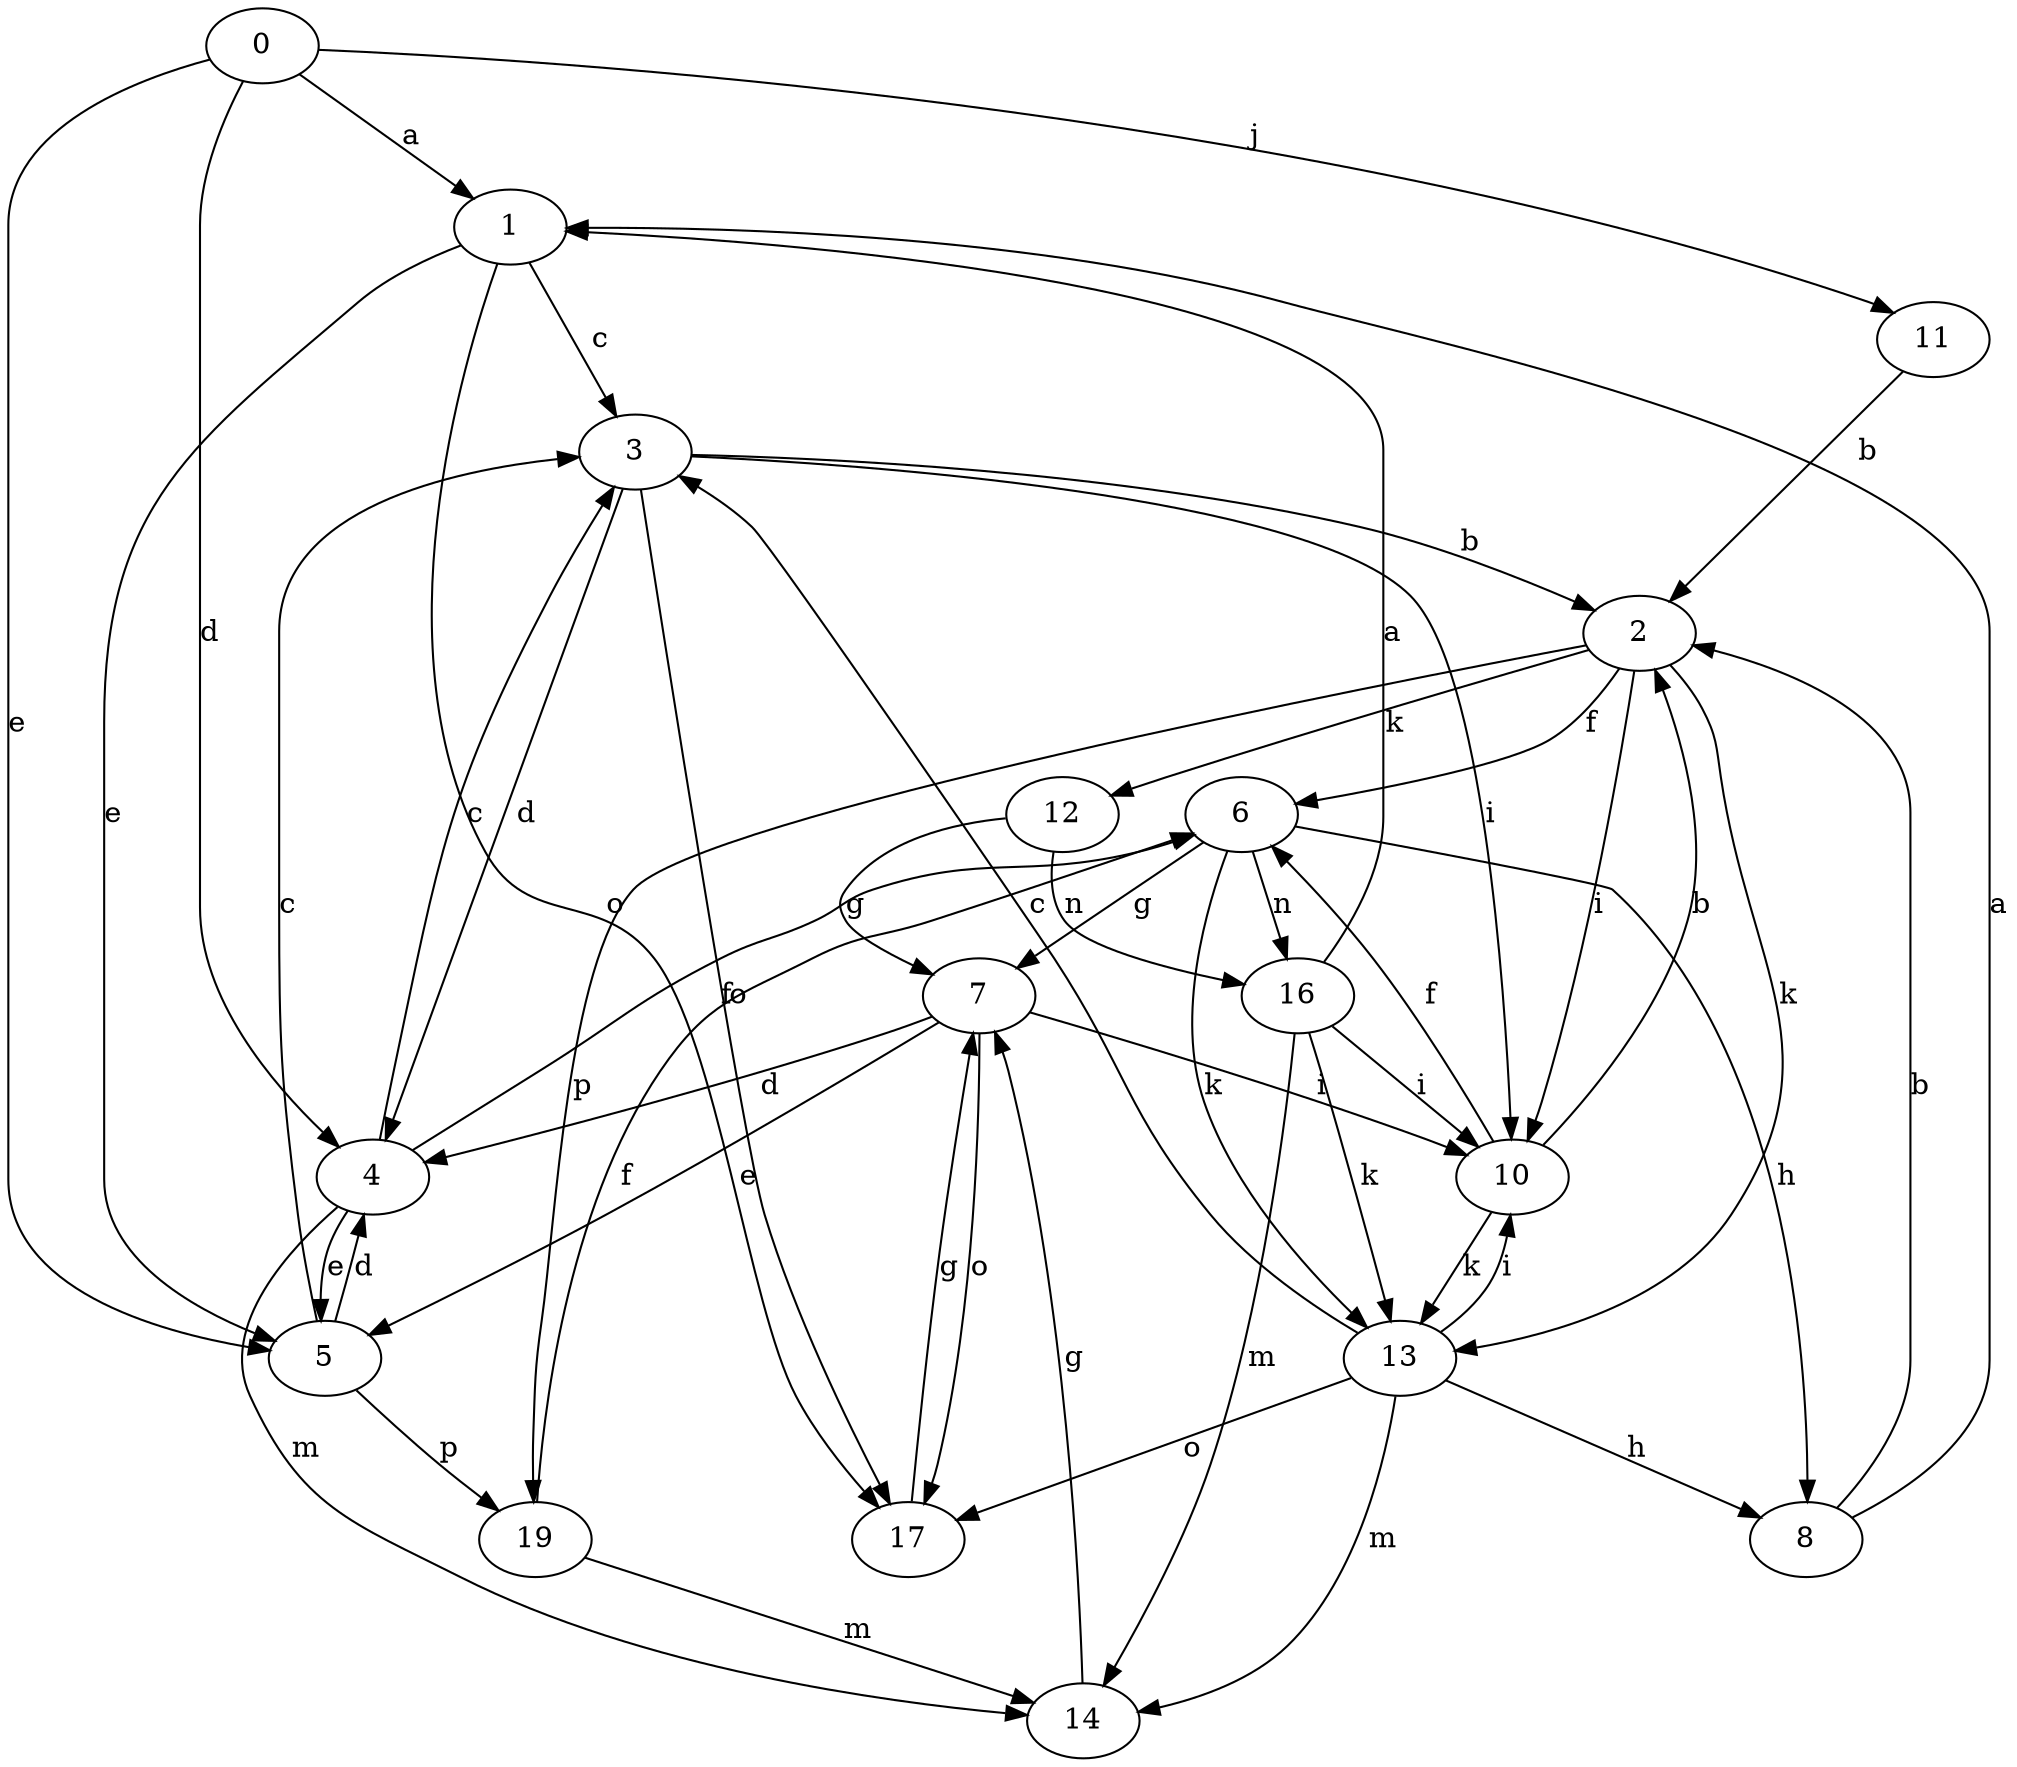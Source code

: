 strict digraph  {
0;
1;
2;
3;
4;
5;
6;
7;
8;
10;
11;
12;
13;
14;
16;
17;
19;
0 -> 1  [label=a];
0 -> 4  [label=d];
0 -> 5  [label=e];
0 -> 11  [label=j];
1 -> 3  [label=c];
1 -> 5  [label=e];
1 -> 17  [label=o];
2 -> 6  [label=f];
2 -> 10  [label=i];
2 -> 12  [label=k];
2 -> 13  [label=k];
2 -> 19  [label=p];
3 -> 2  [label=b];
3 -> 4  [label=d];
3 -> 10  [label=i];
3 -> 17  [label=o];
4 -> 3  [label=c];
4 -> 5  [label=e];
4 -> 6  [label=f];
4 -> 14  [label=m];
5 -> 3  [label=c];
5 -> 4  [label=d];
5 -> 19  [label=p];
6 -> 7  [label=g];
6 -> 8  [label=h];
6 -> 13  [label=k];
6 -> 16  [label=n];
7 -> 4  [label=d];
7 -> 5  [label=e];
7 -> 10  [label=i];
7 -> 17  [label=o];
8 -> 1  [label=a];
8 -> 2  [label=b];
10 -> 2  [label=b];
10 -> 6  [label=f];
10 -> 13  [label=k];
11 -> 2  [label=b];
12 -> 7  [label=g];
12 -> 16  [label=n];
13 -> 3  [label=c];
13 -> 8  [label=h];
13 -> 10  [label=i];
13 -> 14  [label=m];
13 -> 17  [label=o];
14 -> 7  [label=g];
16 -> 1  [label=a];
16 -> 10  [label=i];
16 -> 13  [label=k];
16 -> 14  [label=m];
17 -> 7  [label=g];
19 -> 6  [label=f];
19 -> 14  [label=m];
}
